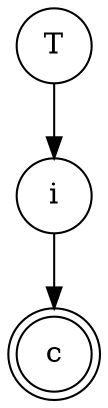 digraph {   
    node [shape = doublecircle, color = black] c ;
    node [shape = circle];
    node [color= black];
    T -> i -> c;	
}